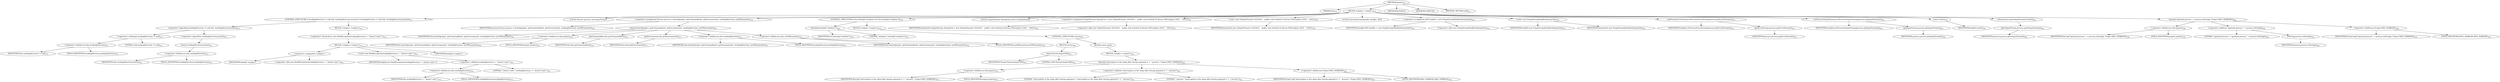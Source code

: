 digraph "spawn" {  
"1077" [label = <(METHOD,spawn)<SUB>512</SUB>> ]
"41" [label = <(PARAM,this)<SUB>512</SUB>> ]
"1078" [label = <(BLOCK,&lt;empty&gt;,&lt;empty&gt;)<SUB>512</SUB>> ]
"1079" [label = <(CONTROL_STRUCTURE,if (workingDirectory != null &amp;&amp; !workingDirectory.exists()),if (workingDirectory != null &amp;&amp; !workingDirectory.exists()))<SUB>513</SUB>> ]
"1080" [label = <(&lt;operator&gt;.logicalAnd,workingDirectory != null &amp;&amp; !workingDirectory.exists())<SUB>513</SUB>> ]
"1081" [label = <(&lt;operator&gt;.notEquals,workingDirectory != null)<SUB>513</SUB>> ]
"1082" [label = <(&lt;operator&gt;.fieldAccess,this.workingDirectory)<SUB>513</SUB>> ]
"1083" [label = <(IDENTIFIER,this,workingDirectory != null)<SUB>513</SUB>> ]
"1084" [label = <(FIELD_IDENTIFIER,workingDirectory,workingDirectory)<SUB>513</SUB>> ]
"1085" [label = <(LITERAL,null,workingDirectory != null)<SUB>513</SUB>> ]
"1086" [label = <(&lt;operator&gt;.logicalNot,!workingDirectory.exists())<SUB>513</SUB>> ]
"1087" [label = <(exists,workingDirectory.exists())<SUB>513</SUB>> ]
"1088" [label = <(&lt;operator&gt;.fieldAccess,this.workingDirectory)<SUB>513</SUB>> ]
"1089" [label = <(IDENTIFIER,this,workingDirectory.exists())<SUB>513</SUB>> ]
"1090" [label = <(FIELD_IDENTIFIER,workingDirectory,workingDirectory)<SUB>513</SUB>> ]
"1091" [label = <(BLOCK,&lt;empty&gt;,&lt;empty&gt;)<SUB>513</SUB>> ]
"1092" [label = <(&lt;operator&gt;.throw,throw new BuildException(workingDirectory + &quot; doesn't exist.&quot;);)<SUB>514</SUB>> ]
"1093" [label = <(BLOCK,&lt;empty&gt;,&lt;empty&gt;)<SUB>514</SUB>> ]
"1094" [label = <(&lt;operator&gt;.assignment,&lt;empty&gt;)> ]
"1095" [label = <(IDENTIFIER,$obj26,&lt;empty&gt;)> ]
"1096" [label = <(&lt;operator&gt;.alloc,new BuildException(workingDirectory + &quot; doesn't exist.&quot;))<SUB>514</SUB>> ]
"1097" [label = <(&lt;init&gt;,new BuildException(workingDirectory + &quot; doesn't exist.&quot;))<SUB>514</SUB>> ]
"1098" [label = <(IDENTIFIER,$obj26,new BuildException(workingDirectory + &quot; doesn't exist.&quot;))> ]
"1099" [label = <(&lt;operator&gt;.addition,workingDirectory + &quot; doesn't exist.&quot;)<SUB>514</SUB>> ]
"1100" [label = <(&lt;operator&gt;.fieldAccess,this.workingDirectory)<SUB>514</SUB>> ]
"1101" [label = <(IDENTIFIER,this,workingDirectory + &quot; doesn't exist.&quot;)<SUB>514</SUB>> ]
"1102" [label = <(FIELD_IDENTIFIER,workingDirectory,workingDirectory)<SUB>514</SUB>> ]
"1103" [label = <(LITERAL,&quot; doesn't exist.&quot;,workingDirectory + &quot; doesn't exist.&quot;)<SUB>514</SUB>> ]
"1104" [label = <(IDENTIFIER,$obj26,&lt;empty&gt;)> ]
"1105" [label = <(LOCAL,Process process: java.lang.Process)> ]
"1106" [label = <(&lt;operator&gt;.assignment,Process process = launch(project, getCommandline(), getEnvironment(), workingDirectory, useVMLauncher))<SUB>516</SUB>> ]
"1107" [label = <(IDENTIFIER,process,Process process = launch(project, getCommandline(), getEnvironment(), workingDirectory, useVMLauncher))<SUB>516</SUB>> ]
"1108" [label = <(launch,launch(project, getCommandline(), getEnvironment(), workingDirectory, useVMLauncher))<SUB>516</SUB>> ]
"43" [label = <(IDENTIFIER,this,launch(project, getCommandline(), getEnvironment(), workingDirectory, useVMLauncher))<SUB>516</SUB>> ]
"1109" [label = <(&lt;operator&gt;.fieldAccess,this.project)<SUB>516</SUB>> ]
"1110" [label = <(IDENTIFIER,this,launch(project, getCommandline(), getEnvironment(), workingDirectory, useVMLauncher))<SUB>516</SUB>> ]
"1111" [label = <(FIELD_IDENTIFIER,project,project)<SUB>516</SUB>> ]
"1112" [label = <(getCommandline,this.getCommandline())<SUB>516</SUB>> ]
"40" [label = <(IDENTIFIER,this,this.getCommandline())<SUB>516</SUB>> ]
"1113" [label = <(getEnvironment,this.getEnvironment())<SUB>517</SUB>> ]
"42" [label = <(IDENTIFIER,this,this.getEnvironment())<SUB>517</SUB>> ]
"1114" [label = <(&lt;operator&gt;.fieldAccess,this.workingDirectory)<SUB>517</SUB>> ]
"1115" [label = <(IDENTIFIER,this,launch(project, getCommandline(), getEnvironment(), workingDirectory, useVMLauncher))<SUB>517</SUB>> ]
"1116" [label = <(FIELD_IDENTIFIER,workingDirectory,workingDirectory)<SUB>517</SUB>> ]
"1117" [label = <(&lt;operator&gt;.fieldAccess,this.useVMLauncher)<SUB>518</SUB>> ]
"1118" [label = <(IDENTIFIER,this,launch(project, getCommandline(), getEnvironment(), workingDirectory, useVMLauncher))<SUB>518</SUB>> ]
"1119" [label = <(FIELD_IDENTIFIER,useVMLauncher,useVMLauncher)<SUB>518</SUB>> ]
"1120" [label = <(CONTROL_STRUCTURE,if (Os.isFamily(&quot;windows&quot;)),if (Os.isFamily(&quot;windows&quot;)))<SUB>519</SUB>> ]
"1121" [label = <(isFamily,isFamily(&quot;windows&quot;))<SUB>519</SUB>> ]
"1122" [label = <(IDENTIFIER,Os,isFamily(&quot;windows&quot;))<SUB>519</SUB>> ]
"1123" [label = <(LITERAL,&quot;windows&quot;,isFamily(&quot;windows&quot;))<SUB>519</SUB>> ]
"1124" [label = <(BLOCK,&lt;empty&gt;,&lt;empty&gt;)<SUB>519</SUB>> ]
"1125" [label = <(CONTROL_STRUCTURE,try,try)<SUB>520</SUB>> ]
"1126" [label = <(BLOCK,try,try)<SUB>520</SUB>> ]
"1127" [label = <(sleep,Thread.sleep(1000))<SUB>521</SUB>> ]
"1128" [label = <(IDENTIFIER,Thread,Thread.sleep(1000))<SUB>521</SUB>> ]
"1129" [label = <(LITERAL,1000,Thread.sleep(1000))<SUB>521</SUB>> ]
"1130" [label = <(BLOCK,catch,catch)> ]
"1131" [label = <(BLOCK,&lt;empty&gt;,&lt;empty&gt;)<SUB>522</SUB>> ]
"1132" [label = <(log,log(&quot;interruption in the sleep after having spawned a&quot; + &quot; process&quot;, Project.MSG_VERBOSE))<SUB>523</SUB>> ]
"1133" [label = <(&lt;operator&gt;.fieldAccess,this.project)<SUB>523</SUB>> ]
"1134" [label = <(IDENTIFIER,this,log(&quot;interruption in the sleep after having spawned a&quot; + &quot; process&quot;, Project.MSG_VERBOSE))<SUB>523</SUB>> ]
"1135" [label = <(FIELD_IDENTIFIER,project,project)<SUB>523</SUB>> ]
"1136" [label = <(&lt;operator&gt;.addition,&quot;interruption in the sleep after having spawned a&quot; + &quot; process&quot;)<SUB>523</SUB>> ]
"1137" [label = <(LITERAL,&quot;interruption in the sleep after having spawned a&quot;,&quot;interruption in the sleep after having spawned a&quot; + &quot; process&quot;)<SUB>523</SUB>> ]
"1138" [label = <(LITERAL,&quot; process&quot;,&quot;interruption in the sleep after having spawned a&quot; + &quot; process&quot;)<SUB>524</SUB>> ]
"1139" [label = <(&lt;operator&gt;.fieldAccess,Project.MSG_VERBOSE)<SUB>524</SUB>> ]
"1140" [label = <(IDENTIFIER,Project,log(&quot;interruption in the sleep after having spawned a&quot; + &quot; process&quot;, Project.MSG_VERBOSE))<SUB>524</SUB>> ]
"1141" [label = <(FIELD_IDENTIFIER,MSG_VERBOSE,MSG_VERBOSE)<SUB>524</SUB>> ]
"45" [label = <(LOCAL,OutputStream dummyOut: java.io.OutputStream)> ]
"1142" [label = <(&lt;operator&gt;.assignment,OutputStream dummyOut = new OutputStream() {\012\012    public void write(int b) throws IOException {\012    }\012})<SUB>527</SUB>> ]
"1143" [label = <(IDENTIFIER,dummyOut,OutputStream dummyOut = new OutputStream() {\012\012    public void write(int b) throws IOException {\012    }\012})<SUB>527</SUB>> ]
"1144" [label = <(&lt;operator&gt;.alloc,new OutputStream() {\012\012    public void write(int b) throws IOException {\012    }\012})<SUB>527</SUB>> ]
"1145" [label = <(&lt;init&gt;,new OutputStream() {\012\012    public void write(int b) throws IOException {\012    }\012})<SUB>527</SUB>> ]
"44" [label = <(IDENTIFIER,dummyOut,new OutputStream() {\012\012    public void write(int b) throws IOException {\012    }\012})<SUB>527</SUB>> ]
"47" [label = <(LOCAL,ExecuteStreamHandler handler: ANY)> ]
"1146" [label = <(&lt;operator&gt;.assignment,ANY handler = new PumpStreamHandler(dummyOut))<SUB>532</SUB>> ]
"1147" [label = <(IDENTIFIER,handler,ANY handler = new PumpStreamHandler(dummyOut))<SUB>532</SUB>> ]
"1148" [label = <(&lt;operator&gt;.alloc,new PumpStreamHandler(dummyOut))<SUB>532</SUB>> ]
"1149" [label = <(&lt;init&gt;,new PumpStreamHandler(dummyOut))<SUB>532</SUB>> ]
"46" [label = <(IDENTIFIER,handler,new PumpStreamHandler(dummyOut))<SUB>532</SUB>> ]
"1150" [label = <(IDENTIFIER,dummyOut,new PumpStreamHandler(dummyOut))<SUB>532</SUB>> ]
"1151" [label = <(setProcessErrorStream,setProcessErrorStream(process.getErrorStream()))<SUB>533</SUB>> ]
"1152" [label = <(IDENTIFIER,handler,setProcessErrorStream(process.getErrorStream()))<SUB>533</SUB>> ]
"1153" [label = <(getErrorStream,process.getErrorStream())<SUB>533</SUB>> ]
"1154" [label = <(IDENTIFIER,process,process.getErrorStream())<SUB>533</SUB>> ]
"1155" [label = <(setProcessOutputStream,setProcessOutputStream(process.getInputStream()))<SUB>534</SUB>> ]
"1156" [label = <(IDENTIFIER,handler,setProcessOutputStream(process.getInputStream()))<SUB>534</SUB>> ]
"1157" [label = <(getInputStream,process.getInputStream())<SUB>534</SUB>> ]
"1158" [label = <(IDENTIFIER,process,process.getInputStream())<SUB>534</SUB>> ]
"1159" [label = <(start,start())<SUB>535</SUB>> ]
"1160" [label = <(IDENTIFIER,handler,start())<SUB>535</SUB>> ]
"1161" [label = <(close,process.getOutputStream().close())<SUB>536</SUB>> ]
"1162" [label = <(getOutputStream,process.getOutputStream())<SUB>536</SUB>> ]
"1163" [label = <(IDENTIFIER,process,process.getOutputStream())<SUB>536</SUB>> ]
"1164" [label = <(log,log(&quot;spawned process &quot; + process.toString(), Project.MSG_VERBOSE))<SUB>538</SUB>> ]
"1165" [label = <(&lt;operator&gt;.fieldAccess,this.project)<SUB>538</SUB>> ]
"1166" [label = <(IDENTIFIER,this,log(&quot;spawned process &quot; + process.toString(), Project.MSG_VERBOSE))<SUB>538</SUB>> ]
"1167" [label = <(FIELD_IDENTIFIER,project,project)<SUB>538</SUB>> ]
"1168" [label = <(&lt;operator&gt;.addition,&quot;spawned process &quot; + process.toString())<SUB>538</SUB>> ]
"1169" [label = <(LITERAL,&quot;spawned process &quot;,&quot;spawned process &quot; + process.toString())<SUB>538</SUB>> ]
"1170" [label = <(toString,process.toString())<SUB>538</SUB>> ]
"1171" [label = <(IDENTIFIER,process,process.toString())<SUB>538</SUB>> ]
"1172" [label = <(&lt;operator&gt;.fieldAccess,Project.MSG_VERBOSE)<SUB>539</SUB>> ]
"1173" [label = <(IDENTIFIER,Project,log(&quot;spawned process &quot; + process.toString(), Project.MSG_VERBOSE))<SUB>539</SUB>> ]
"1174" [label = <(FIELD_IDENTIFIER,MSG_VERBOSE,MSG_VERBOSE)<SUB>539</SUB>> ]
"1175" [label = <(MODIFIER,PUBLIC)> ]
"1176" [label = <(MODIFIER,VIRTUAL)> ]
"1177" [label = <(METHOD_RETURN,void)<SUB>512</SUB>> ]
  "1077" -> "41" 
  "1077" -> "1078" 
  "1077" -> "1175" 
  "1077" -> "1176" 
  "1077" -> "1177" 
  "1078" -> "1079" 
  "1078" -> "1105" 
  "1078" -> "1106" 
  "1078" -> "1120" 
  "1078" -> "45" 
  "1078" -> "1142" 
  "1078" -> "1145" 
  "1078" -> "47" 
  "1078" -> "1146" 
  "1078" -> "1149" 
  "1078" -> "1151" 
  "1078" -> "1155" 
  "1078" -> "1159" 
  "1078" -> "1161" 
  "1078" -> "1164" 
  "1079" -> "1080" 
  "1079" -> "1091" 
  "1080" -> "1081" 
  "1080" -> "1086" 
  "1081" -> "1082" 
  "1081" -> "1085" 
  "1082" -> "1083" 
  "1082" -> "1084" 
  "1086" -> "1087" 
  "1087" -> "1088" 
  "1088" -> "1089" 
  "1088" -> "1090" 
  "1091" -> "1092" 
  "1092" -> "1093" 
  "1093" -> "1094" 
  "1093" -> "1097" 
  "1093" -> "1104" 
  "1094" -> "1095" 
  "1094" -> "1096" 
  "1097" -> "1098" 
  "1097" -> "1099" 
  "1099" -> "1100" 
  "1099" -> "1103" 
  "1100" -> "1101" 
  "1100" -> "1102" 
  "1106" -> "1107" 
  "1106" -> "1108" 
  "1108" -> "43" 
  "1108" -> "1109" 
  "1108" -> "1112" 
  "1108" -> "1113" 
  "1108" -> "1114" 
  "1108" -> "1117" 
  "1109" -> "1110" 
  "1109" -> "1111" 
  "1112" -> "40" 
  "1113" -> "42" 
  "1114" -> "1115" 
  "1114" -> "1116" 
  "1117" -> "1118" 
  "1117" -> "1119" 
  "1120" -> "1121" 
  "1120" -> "1124" 
  "1121" -> "1122" 
  "1121" -> "1123" 
  "1124" -> "1125" 
  "1125" -> "1126" 
  "1125" -> "1130" 
  "1126" -> "1127" 
  "1127" -> "1128" 
  "1127" -> "1129" 
  "1130" -> "1131" 
  "1131" -> "1132" 
  "1132" -> "1133" 
  "1132" -> "1136" 
  "1132" -> "1139" 
  "1133" -> "1134" 
  "1133" -> "1135" 
  "1136" -> "1137" 
  "1136" -> "1138" 
  "1139" -> "1140" 
  "1139" -> "1141" 
  "1142" -> "1143" 
  "1142" -> "1144" 
  "1145" -> "44" 
  "1146" -> "1147" 
  "1146" -> "1148" 
  "1149" -> "46" 
  "1149" -> "1150" 
  "1151" -> "1152" 
  "1151" -> "1153" 
  "1153" -> "1154" 
  "1155" -> "1156" 
  "1155" -> "1157" 
  "1157" -> "1158" 
  "1159" -> "1160" 
  "1161" -> "1162" 
  "1162" -> "1163" 
  "1164" -> "1165" 
  "1164" -> "1168" 
  "1164" -> "1172" 
  "1165" -> "1166" 
  "1165" -> "1167" 
  "1168" -> "1169" 
  "1168" -> "1170" 
  "1170" -> "1171" 
  "1172" -> "1173" 
  "1172" -> "1174" 
}
